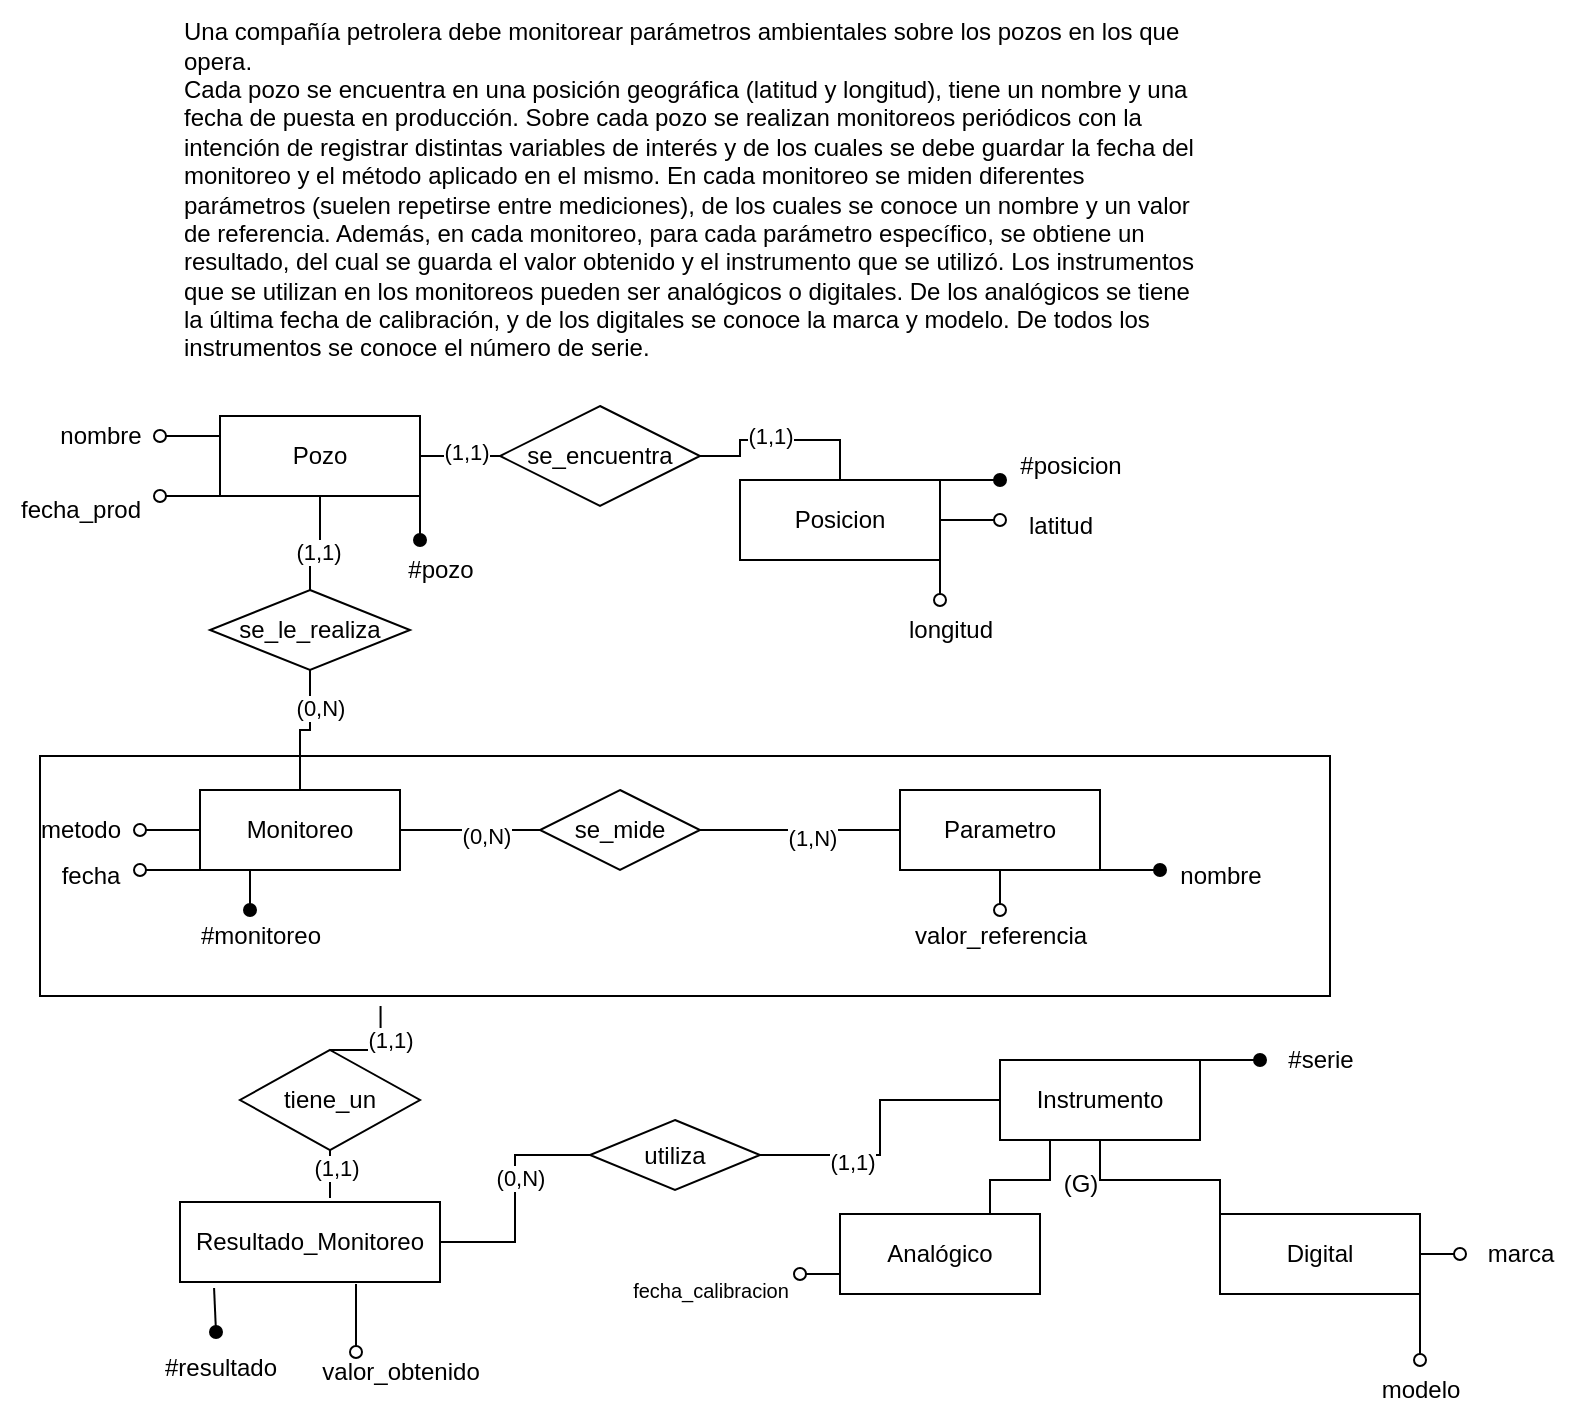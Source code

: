 <mxfile version="28.0.6">
  <diagram name="Página-1" id="BUXOyXkIwWZJoH-56iWX">
    <mxGraphModel dx="1428" dy="373" grid="1" gridSize="10" guides="1" tooltips="1" connect="1" arrows="1" fold="1" page="1" pageScale="1" pageWidth="827" pageHeight="1169" math="0" shadow="0">
      <root>
        <mxCell id="0" />
        <mxCell id="1" parent="0" />
        <mxCell id="VtfzJrvi7sDc0jlUv91x-2" value="&lt;div&gt;Una compañía petrolera debe monitorear parámetros ambientales sobre los pozos en los que&lt;/div&gt;&lt;div&gt;opera.&lt;/div&gt;&lt;div&gt;Cada pozo se encuentra en una posición geográfica (latitud y longitud), tiene un nombre y una&lt;/div&gt;&lt;div&gt;fecha de puesta en producción. Sobre cada pozo se realizan monitoreos periódicos con la&lt;/div&gt;&lt;div&gt;intención de registrar distintas variables de interés y de los cuales se debe guardar la fecha del&lt;/div&gt;&lt;div&gt;&lt;div&gt;monitoreo y el método aplicado en el mismo. En cada monitoreo se miden diferentes&lt;/div&gt;&lt;div&gt;parámetros (suelen repetirse entre mediciones), de los cuales se conoce un nombre y un valor&lt;/div&gt;&lt;div&gt;de referencia. Además, en cada monitoreo, para cada parámetro específico, se obtiene un&lt;/div&gt;&lt;div&gt;resultado, del cual se guarda el valor obtenido y el instrumento que se utilizó. Los instrumentos&lt;/div&gt;&lt;div&gt;que se utilizan en los monitoreos pueden ser analógicos o digitales. De los analógicos se tiene&lt;/div&gt;&lt;div&gt;la última fecha de calibración, y de los digitales se conoce la marca y modelo. De todos los&lt;/div&gt;&lt;div&gt;instrumentos se conoce el número de serie.&lt;/div&gt;&lt;/div&gt;" style="text;html=1;align=left;verticalAlign=middle;resizable=0;points=[];autosize=1;strokeColor=none;fillColor=none;" parent="1" vertex="1">
          <mxGeometry x="40" y="70" width="530" height="190" as="geometry" />
        </mxCell>
        <mxCell id="VtfzJrvi7sDc0jlUv91x-63" style="edgeStyle=orthogonalEdgeStyle;rounded=0;orthogonalLoop=1;jettySize=auto;html=1;exitX=0;exitY=0.25;exitDx=0;exitDy=0;endArrow=oval;endFill=0;" parent="1" source="VtfzJrvi7sDc0jlUv91x-4" edge="1">
          <mxGeometry relative="1" as="geometry">
            <mxPoint x="30" y="288" as="targetPoint" />
          </mxGeometry>
        </mxCell>
        <mxCell id="VtfzJrvi7sDc0jlUv91x-65" style="edgeStyle=orthogonalEdgeStyle;rounded=0;orthogonalLoop=1;jettySize=auto;html=1;exitX=0;exitY=1;exitDx=0;exitDy=0;endArrow=oval;endFill=0;" parent="1" source="VtfzJrvi7sDc0jlUv91x-4" edge="1">
          <mxGeometry relative="1" as="geometry">
            <mxPoint x="30" y="318" as="targetPoint" />
          </mxGeometry>
        </mxCell>
        <mxCell id="61YjiKdT_xhR2rZnBLJa-2" style="edgeStyle=orthogonalEdgeStyle;rounded=0;orthogonalLoop=1;jettySize=auto;html=1;exitX=1;exitY=1;exitDx=0;exitDy=0;endArrow=oval;endFill=1;" edge="1" parent="1" source="VtfzJrvi7sDc0jlUv91x-4">
          <mxGeometry relative="1" as="geometry">
            <mxPoint x="160" y="340" as="targetPoint" />
          </mxGeometry>
        </mxCell>
        <mxCell id="VtfzJrvi7sDc0jlUv91x-4" value="Pozo" style="whiteSpace=wrap;html=1;align=center;" parent="1" vertex="1">
          <mxGeometry x="60" y="278" width="100" height="40" as="geometry" />
        </mxCell>
        <mxCell id="VtfzJrvi7sDc0jlUv91x-6" style="edgeStyle=orthogonalEdgeStyle;rounded=0;orthogonalLoop=1;jettySize=auto;html=1;exitX=1;exitY=0;exitDx=0;exitDy=0;endArrow=oval;endFill=1;" parent="1" source="VtfzJrvi7sDc0jlUv91x-5" edge="1">
          <mxGeometry relative="1" as="geometry">
            <mxPoint x="450" y="310" as="targetPoint" />
          </mxGeometry>
        </mxCell>
        <mxCell id="VtfzJrvi7sDc0jlUv91x-9" style="edgeStyle=orthogonalEdgeStyle;rounded=0;orthogonalLoop=1;jettySize=auto;html=1;exitX=1;exitY=0.5;exitDx=0;exitDy=0;endArrow=oval;endFill=0;" parent="1" source="VtfzJrvi7sDc0jlUv91x-5" edge="1">
          <mxGeometry relative="1" as="geometry">
            <mxPoint x="450" y="330" as="targetPoint" />
          </mxGeometry>
        </mxCell>
        <mxCell id="VtfzJrvi7sDc0jlUv91x-11" style="edgeStyle=orthogonalEdgeStyle;rounded=0;orthogonalLoop=1;jettySize=auto;html=1;exitX=1;exitY=1;exitDx=0;exitDy=0;endArrow=oval;endFill=0;" parent="1" source="VtfzJrvi7sDc0jlUv91x-5" edge="1">
          <mxGeometry relative="1" as="geometry">
            <mxPoint x="420" y="370" as="targetPoint" />
          </mxGeometry>
        </mxCell>
        <mxCell id="VtfzJrvi7sDc0jlUv91x-5" value="Posicion" style="whiteSpace=wrap;html=1;align=center;" parent="1" vertex="1">
          <mxGeometry x="320" y="310" width="100" height="40" as="geometry" />
        </mxCell>
        <mxCell id="VtfzJrvi7sDc0jlUv91x-7" value="#posicion" style="text;html=1;align=center;verticalAlign=middle;resizable=0;points=[];autosize=1;strokeColor=none;fillColor=none;" parent="1" vertex="1">
          <mxGeometry x="450" y="288" width="70" height="30" as="geometry" />
        </mxCell>
        <mxCell id="VtfzJrvi7sDc0jlUv91x-10" value="latitud" style="text;html=1;align=center;verticalAlign=middle;resizable=0;points=[];autosize=1;strokeColor=none;fillColor=none;" parent="1" vertex="1">
          <mxGeometry x="450" y="318" width="60" height="30" as="geometry" />
        </mxCell>
        <mxCell id="VtfzJrvi7sDc0jlUv91x-12" value="longitud" style="text;html=1;align=center;verticalAlign=middle;resizable=0;points=[];autosize=1;strokeColor=none;fillColor=none;" parent="1" vertex="1">
          <mxGeometry x="390" y="370" width="70" height="30" as="geometry" />
        </mxCell>
        <mxCell id="VtfzJrvi7sDc0jlUv91x-50" style="edgeStyle=orthogonalEdgeStyle;rounded=0;orthogonalLoop=1;jettySize=auto;html=1;exitX=0;exitY=1;exitDx=0;exitDy=0;endArrow=oval;endFill=0;" parent="1" source="VtfzJrvi7sDc0jlUv91x-13" edge="1">
          <mxGeometry relative="1" as="geometry">
            <mxPoint x="20" y="505" as="targetPoint" />
          </mxGeometry>
        </mxCell>
        <mxCell id="VtfzJrvi7sDc0jlUv91x-51" style="edgeStyle=orthogonalEdgeStyle;rounded=0;orthogonalLoop=1;jettySize=auto;html=1;exitX=0;exitY=0.5;exitDx=0;exitDy=0;endArrow=oval;endFill=0;" parent="1" source="VtfzJrvi7sDc0jlUv91x-13" edge="1">
          <mxGeometry relative="1" as="geometry">
            <mxPoint x="20" y="485" as="targetPoint" />
          </mxGeometry>
        </mxCell>
        <mxCell id="VtfzJrvi7sDc0jlUv91x-53" style="edgeStyle=orthogonalEdgeStyle;rounded=0;orthogonalLoop=1;jettySize=auto;html=1;exitX=0.25;exitY=1;exitDx=0;exitDy=0;endArrow=oval;endFill=1;" parent="1" source="VtfzJrvi7sDc0jlUv91x-13" edge="1">
          <mxGeometry relative="1" as="geometry">
            <mxPoint x="75" y="525" as="targetPoint" />
          </mxGeometry>
        </mxCell>
        <mxCell id="VtfzJrvi7sDc0jlUv91x-13" value="Monitoreo" style="whiteSpace=wrap;html=1;align=center;" parent="1" vertex="1">
          <mxGeometry x="50" y="465" width="100" height="40" as="geometry" />
        </mxCell>
        <mxCell id="VtfzJrvi7sDc0jlUv91x-46" style="edgeStyle=orthogonalEdgeStyle;rounded=0;orthogonalLoop=1;jettySize=auto;html=1;exitX=0.5;exitY=1;exitDx=0;exitDy=0;endArrow=oval;endFill=0;" parent="1" source="VtfzJrvi7sDc0jlUv91x-14" edge="1">
          <mxGeometry relative="1" as="geometry">
            <mxPoint x="450" y="525" as="targetPoint" />
          </mxGeometry>
        </mxCell>
        <mxCell id="VtfzJrvi7sDc0jlUv91x-48" style="edgeStyle=orthogonalEdgeStyle;rounded=0;orthogonalLoop=1;jettySize=auto;html=1;exitX=1;exitY=1;exitDx=0;exitDy=0;endArrow=oval;endFill=1;" parent="1" source="VtfzJrvi7sDc0jlUv91x-14" edge="1">
          <mxGeometry relative="1" as="geometry">
            <mxPoint x="530" y="505" as="targetPoint" />
          </mxGeometry>
        </mxCell>
        <mxCell id="VtfzJrvi7sDc0jlUv91x-14" value="Parametro" style="whiteSpace=wrap;html=1;align=center;" parent="1" vertex="1">
          <mxGeometry x="400" y="465" width="100" height="40" as="geometry" />
        </mxCell>
        <mxCell id="VtfzJrvi7sDc0jlUv91x-16" style="edgeStyle=orthogonalEdgeStyle;rounded=0;orthogonalLoop=1;jettySize=auto;html=1;exitX=1;exitY=0.5;exitDx=0;exitDy=0;entryX=0;entryY=0.5;entryDx=0;entryDy=0;endArrow=none;endFill=0;" parent="1" source="VtfzJrvi7sDc0jlUv91x-15" target="VtfzJrvi7sDc0jlUv91x-14" edge="1">
          <mxGeometry relative="1" as="geometry" />
        </mxCell>
        <mxCell id="VtfzJrvi7sDc0jlUv91x-78" value="(1,N)" style="edgeLabel;html=1;align=center;verticalAlign=middle;resizable=0;points=[];" parent="VtfzJrvi7sDc0jlUv91x-16" vertex="1" connectable="0">
          <mxGeometry x="0.12" y="-4" relative="1" as="geometry">
            <mxPoint as="offset" />
          </mxGeometry>
        </mxCell>
        <mxCell id="VtfzJrvi7sDc0jlUv91x-15" value="se_mide" style="shape=rhombus;perimeter=rhombusPerimeter;whiteSpace=wrap;html=1;align=center;" parent="1" vertex="1">
          <mxGeometry x="220" y="465" width="80" height="40" as="geometry" />
        </mxCell>
        <mxCell id="VtfzJrvi7sDc0jlUv91x-20" style="edgeStyle=orthogonalEdgeStyle;rounded=0;orthogonalLoop=1;jettySize=auto;html=1;exitX=0.131;exitY=1.075;exitDx=0;exitDy=0;endArrow=oval;endFill=1;exitPerimeter=0;entryX=0.475;entryY=-0.1;entryDx=0;entryDy=0;entryPerimeter=0;" parent="1" source="VtfzJrvi7sDc0jlUv91x-18" target="VtfzJrvi7sDc0jlUv91x-21" edge="1">
          <mxGeometry relative="1" as="geometry">
            <mxPoint x="200" y="681" as="targetPoint" />
          </mxGeometry>
        </mxCell>
        <mxCell id="VtfzJrvi7sDc0jlUv91x-22" style="edgeStyle=orthogonalEdgeStyle;rounded=0;orthogonalLoop=1;jettySize=auto;html=1;exitX=0.677;exitY=1.025;exitDx=0;exitDy=0;endArrow=oval;endFill=0;exitPerimeter=0;entryX=0.28;entryY=0.167;entryDx=0;entryDy=0;entryPerimeter=0;" parent="1" source="VtfzJrvi7sDc0jlUv91x-18" target="VtfzJrvi7sDc0jlUv91x-23" edge="1">
          <mxGeometry relative="1" as="geometry">
            <mxPoint x="200" y="701" as="targetPoint" />
          </mxGeometry>
        </mxCell>
        <mxCell id="VtfzJrvi7sDc0jlUv91x-43" style="edgeStyle=orthogonalEdgeStyle;rounded=0;orthogonalLoop=1;jettySize=auto;html=1;exitX=1;exitY=0.5;exitDx=0;exitDy=0;entryX=0;entryY=0.5;entryDx=0;entryDy=0;endArrow=none;endFill=0;" parent="1" source="VtfzJrvi7sDc0jlUv91x-18" target="VtfzJrvi7sDc0jlUv91x-42" edge="1">
          <mxGeometry relative="1" as="geometry" />
        </mxCell>
        <mxCell id="VtfzJrvi7sDc0jlUv91x-81" value="(0,N)" style="edgeLabel;html=1;align=center;verticalAlign=middle;resizable=0;points=[];" parent="VtfzJrvi7sDc0jlUv91x-43" vertex="1" connectable="0">
          <mxGeometry x="0.19" y="-1" relative="1" as="geometry">
            <mxPoint x="1" y="1" as="offset" />
          </mxGeometry>
        </mxCell>
        <mxCell id="VtfzJrvi7sDc0jlUv91x-18" value="Resultado_Monitoreo" style="whiteSpace=wrap;html=1;align=center;" parent="1" vertex="1">
          <mxGeometry x="40" y="671" width="130" height="40" as="geometry" />
        </mxCell>
        <mxCell id="VtfzJrvi7sDc0jlUv91x-21" value="#resultado" style="text;html=1;align=center;verticalAlign=middle;resizable=0;points=[];autosize=1;strokeColor=none;fillColor=none;" parent="1" vertex="1">
          <mxGeometry x="20" y="739" width="80" height="30" as="geometry" />
        </mxCell>
        <mxCell id="VtfzJrvi7sDc0jlUv91x-23" value="valor_obtenido" style="text;html=1;align=center;verticalAlign=middle;resizable=0;points=[];autosize=1;strokeColor=none;fillColor=none;" parent="1" vertex="1">
          <mxGeometry x="100" y="741" width="100" height="30" as="geometry" />
        </mxCell>
        <mxCell id="VtfzJrvi7sDc0jlUv91x-27" style="edgeStyle=orthogonalEdgeStyle;rounded=0;orthogonalLoop=1;jettySize=auto;html=1;exitX=1;exitY=0;exitDx=0;exitDy=0;endArrow=oval;endFill=1;" parent="1" source="VtfzJrvi7sDc0jlUv91x-26" edge="1">
          <mxGeometry relative="1" as="geometry">
            <mxPoint x="580" y="600" as="targetPoint" />
          </mxGeometry>
        </mxCell>
        <mxCell id="VtfzJrvi7sDc0jlUv91x-32" style="edgeStyle=orthogonalEdgeStyle;rounded=0;orthogonalLoop=1;jettySize=auto;html=1;exitX=0.5;exitY=1;exitDx=0;exitDy=0;entryX=0;entryY=0;entryDx=0;entryDy=0;endArrow=none;endFill=0;" parent="1" source="VtfzJrvi7sDc0jlUv91x-26" target="VtfzJrvi7sDc0jlUv91x-30" edge="1">
          <mxGeometry relative="1" as="geometry" />
        </mxCell>
        <mxCell id="VtfzJrvi7sDc0jlUv91x-33" style="edgeStyle=orthogonalEdgeStyle;rounded=0;orthogonalLoop=1;jettySize=auto;html=1;exitX=0.25;exitY=1;exitDx=0;exitDy=0;entryX=0.75;entryY=0;entryDx=0;entryDy=0;endArrow=none;endFill=0;" parent="1" source="VtfzJrvi7sDc0jlUv91x-26" target="VtfzJrvi7sDc0jlUv91x-31" edge="1">
          <mxGeometry relative="1" as="geometry" />
        </mxCell>
        <mxCell id="VtfzJrvi7sDc0jlUv91x-26" value="Instrumento" style="whiteSpace=wrap;html=1;align=center;" parent="1" vertex="1">
          <mxGeometry x="450" y="600" width="100" height="40" as="geometry" />
        </mxCell>
        <mxCell id="VtfzJrvi7sDc0jlUv91x-28" value="#serie" style="text;html=1;align=center;verticalAlign=middle;resizable=0;points=[];autosize=1;strokeColor=none;fillColor=none;" parent="1" vertex="1">
          <mxGeometry x="580" y="585" width="60" height="30" as="geometry" />
        </mxCell>
        <mxCell id="VtfzJrvi7sDc0jlUv91x-37" style="edgeStyle=orthogonalEdgeStyle;rounded=0;orthogonalLoop=1;jettySize=auto;html=1;exitX=1;exitY=0.5;exitDx=0;exitDy=0;endArrow=oval;endFill=0;" parent="1" source="VtfzJrvi7sDc0jlUv91x-30" edge="1">
          <mxGeometry relative="1" as="geometry">
            <mxPoint x="680" y="697" as="targetPoint" />
          </mxGeometry>
        </mxCell>
        <mxCell id="VtfzJrvi7sDc0jlUv91x-40" style="edgeStyle=orthogonalEdgeStyle;rounded=0;orthogonalLoop=1;jettySize=auto;html=1;exitX=1;exitY=1;exitDx=0;exitDy=0;endArrow=oval;endFill=0;" parent="1" source="VtfzJrvi7sDc0jlUv91x-30" edge="1">
          <mxGeometry relative="1" as="geometry">
            <mxPoint x="660" y="750" as="targetPoint" />
          </mxGeometry>
        </mxCell>
        <mxCell id="VtfzJrvi7sDc0jlUv91x-30" value="Digital" style="whiteSpace=wrap;html=1;align=center;" parent="1" vertex="1">
          <mxGeometry x="560" y="677" width="100" height="40" as="geometry" />
        </mxCell>
        <mxCell id="VtfzJrvi7sDc0jlUv91x-35" style="edgeStyle=orthogonalEdgeStyle;rounded=0;orthogonalLoop=1;jettySize=auto;html=1;exitX=0;exitY=0.75;exitDx=0;exitDy=0;endArrow=oval;endFill=0;" parent="1" source="VtfzJrvi7sDc0jlUv91x-31" edge="1">
          <mxGeometry relative="1" as="geometry">
            <mxPoint x="350" y="707" as="targetPoint" />
          </mxGeometry>
        </mxCell>
        <mxCell id="VtfzJrvi7sDc0jlUv91x-31" value="Analógico" style="whiteSpace=wrap;html=1;align=center;" parent="1" vertex="1">
          <mxGeometry x="370" y="677" width="100" height="40" as="geometry" />
        </mxCell>
        <mxCell id="VtfzJrvi7sDc0jlUv91x-34" value="(G)" style="text;html=1;align=center;verticalAlign=middle;resizable=0;points=[];autosize=1;strokeColor=none;fillColor=none;" parent="1" vertex="1">
          <mxGeometry x="470" y="647" width="40" height="30" as="geometry" />
        </mxCell>
        <mxCell id="VtfzJrvi7sDc0jlUv91x-36" value="fecha_calibracion" style="text;html=1;align=center;verticalAlign=middle;resizable=0;points=[];autosize=1;strokeColor=none;fillColor=none;fontSize=10;" parent="1" vertex="1">
          <mxGeometry x="255" y="700" width="100" height="30" as="geometry" />
        </mxCell>
        <mxCell id="VtfzJrvi7sDc0jlUv91x-39" value="marca" style="text;html=1;align=center;verticalAlign=middle;resizable=0;points=[];autosize=1;strokeColor=none;fillColor=none;" parent="1" vertex="1">
          <mxGeometry x="680" y="682" width="60" height="30" as="geometry" />
        </mxCell>
        <mxCell id="VtfzJrvi7sDc0jlUv91x-41" value="modelo" style="text;html=1;align=center;verticalAlign=middle;resizable=0;points=[];autosize=1;strokeColor=none;fillColor=none;" parent="1" vertex="1">
          <mxGeometry x="630" y="750" width="60" height="30" as="geometry" />
        </mxCell>
        <mxCell id="VtfzJrvi7sDc0jlUv91x-44" style="edgeStyle=orthogonalEdgeStyle;rounded=0;orthogonalLoop=1;jettySize=auto;html=1;exitX=1;exitY=0.5;exitDx=0;exitDy=0;entryX=0;entryY=0.5;entryDx=0;entryDy=0;endArrow=none;endFill=0;" parent="1" source="VtfzJrvi7sDc0jlUv91x-42" target="VtfzJrvi7sDc0jlUv91x-26" edge="1">
          <mxGeometry relative="1" as="geometry" />
        </mxCell>
        <mxCell id="VtfzJrvi7sDc0jlUv91x-82" value="(1,1)" style="edgeLabel;html=1;align=center;verticalAlign=middle;resizable=0;points=[];" parent="VtfzJrvi7sDc0jlUv91x-44" vertex="1" connectable="0">
          <mxGeometry x="-0.376" y="-2" relative="1" as="geometry">
            <mxPoint y="1" as="offset" />
          </mxGeometry>
        </mxCell>
        <mxCell id="VtfzJrvi7sDc0jlUv91x-42" value="utiliza" style="shape=rhombus;perimeter=rhombusPerimeter;whiteSpace=wrap;html=1;align=center;" parent="1" vertex="1">
          <mxGeometry x="245" y="630" width="85" height="35" as="geometry" />
        </mxCell>
        <mxCell id="VtfzJrvi7sDc0jlUv91x-47" value="valor_referencia" style="text;html=1;align=center;verticalAlign=middle;resizable=0;points=[];autosize=1;strokeColor=none;fillColor=none;" parent="1" vertex="1">
          <mxGeometry x="395" y="523" width="110" height="30" as="geometry" />
        </mxCell>
        <mxCell id="VtfzJrvi7sDc0jlUv91x-49" value="nombre" style="text;html=1;align=center;verticalAlign=middle;resizable=0;points=[];autosize=1;strokeColor=none;fillColor=none;" parent="1" vertex="1">
          <mxGeometry x="530" y="493" width="60" height="30" as="geometry" />
        </mxCell>
        <mxCell id="VtfzJrvi7sDc0jlUv91x-54" value="#monitoreo" style="text;html=1;align=center;verticalAlign=middle;resizable=0;points=[];autosize=1;strokeColor=none;fillColor=none;" parent="1" vertex="1">
          <mxGeometry x="40" y="523" width="80" height="30" as="geometry" />
        </mxCell>
        <mxCell id="VtfzJrvi7sDc0jlUv91x-55" value="fecha" style="text;html=1;align=center;verticalAlign=middle;resizable=0;points=[];autosize=1;strokeColor=none;fillColor=none;" parent="1" vertex="1">
          <mxGeometry x="-30" y="493" width="50" height="30" as="geometry" />
        </mxCell>
        <mxCell id="VtfzJrvi7sDc0jlUv91x-56" value="metodo" style="text;html=1;align=center;verticalAlign=middle;resizable=0;points=[];autosize=1;strokeColor=none;fillColor=none;" parent="1" vertex="1">
          <mxGeometry x="-40" y="470" width="60" height="30" as="geometry" />
        </mxCell>
        <mxCell id="VtfzJrvi7sDc0jlUv91x-59" style="edgeStyle=orthogonalEdgeStyle;rounded=0;orthogonalLoop=1;jettySize=auto;html=1;entryX=0.5;entryY=1;entryDx=0;entryDy=0;endArrow=none;endFill=0;" parent="1" source="VtfzJrvi7sDc0jlUv91x-57" target="VtfzJrvi7sDc0jlUv91x-4" edge="1">
          <mxGeometry relative="1" as="geometry" />
        </mxCell>
        <mxCell id="VtfzJrvi7sDc0jlUv91x-75" value="(1,1)" style="edgeLabel;html=1;align=center;verticalAlign=middle;resizable=0;points=[];" parent="VtfzJrvi7sDc0jlUv91x-59" vertex="1" connectable="0">
          <mxGeometry x="0.058" y="-3" relative="1" as="geometry">
            <mxPoint y="1" as="offset" />
          </mxGeometry>
        </mxCell>
        <mxCell id="VtfzJrvi7sDc0jlUv91x-57" value="se_le_realiza" style="shape=rhombus;perimeter=rhombusPerimeter;whiteSpace=wrap;html=1;align=center;" parent="1" vertex="1">
          <mxGeometry x="55" y="365" width="100" height="40" as="geometry" />
        </mxCell>
        <mxCell id="VtfzJrvi7sDc0jlUv91x-61" style="edgeStyle=orthogonalEdgeStyle;rounded=0;orthogonalLoop=1;jettySize=auto;html=1;exitX=1;exitY=0.5;exitDx=0;exitDy=0;entryX=0.5;entryY=0;entryDx=0;entryDy=0;endArrow=none;endFill=0;" parent="1" source="VtfzJrvi7sDc0jlUv91x-60" target="VtfzJrvi7sDc0jlUv91x-5" edge="1">
          <mxGeometry relative="1" as="geometry" />
        </mxCell>
        <mxCell id="VtfzJrvi7sDc0jlUv91x-74" value="(1,1)" style="edgeLabel;html=1;align=center;verticalAlign=middle;resizable=0;points=[];" parent="VtfzJrvi7sDc0jlUv91x-61" vertex="1" connectable="0">
          <mxGeometry x="-0.122" y="2" relative="1" as="geometry">
            <mxPoint as="offset" />
          </mxGeometry>
        </mxCell>
        <mxCell id="VtfzJrvi7sDc0jlUv91x-62" style="edgeStyle=orthogonalEdgeStyle;rounded=0;orthogonalLoop=1;jettySize=auto;html=1;exitX=0;exitY=0.5;exitDx=0;exitDy=0;entryX=1;entryY=0.5;entryDx=0;entryDy=0;endArrow=none;endFill=0;" parent="1" source="VtfzJrvi7sDc0jlUv91x-60" target="VtfzJrvi7sDc0jlUv91x-4" edge="1">
          <mxGeometry relative="1" as="geometry" />
        </mxCell>
        <mxCell id="VtfzJrvi7sDc0jlUv91x-73" value="(1,1)" style="edgeLabel;html=1;align=center;verticalAlign=middle;resizable=0;points=[];" parent="VtfzJrvi7sDc0jlUv91x-62" vertex="1" connectable="0">
          <mxGeometry x="-0.15" y="-2" relative="1" as="geometry">
            <mxPoint as="offset" />
          </mxGeometry>
        </mxCell>
        <mxCell id="VtfzJrvi7sDc0jlUv91x-60" value="se_encuentra" style="shape=rhombus;perimeter=rhombusPerimeter;whiteSpace=wrap;html=1;align=center;" parent="1" vertex="1">
          <mxGeometry x="200" y="273" width="100" height="50" as="geometry" />
        </mxCell>
        <mxCell id="VtfzJrvi7sDc0jlUv91x-64" value="nombre" style="text;html=1;align=center;verticalAlign=middle;resizable=0;points=[];autosize=1;strokeColor=none;fillColor=none;" parent="1" vertex="1">
          <mxGeometry x="-30" y="273" width="60" height="30" as="geometry" />
        </mxCell>
        <mxCell id="VtfzJrvi7sDc0jlUv91x-66" value="fecha_prod" style="text;html=1;align=center;verticalAlign=middle;resizable=0;points=[];autosize=1;strokeColor=none;fillColor=none;rotation=0;" parent="1" vertex="1">
          <mxGeometry x="-50" y="310" width="80" height="30" as="geometry" />
        </mxCell>
        <mxCell id="VtfzJrvi7sDc0jlUv91x-68" value="" style="edgeStyle=orthogonalEdgeStyle;rounded=0;orthogonalLoop=1;jettySize=auto;html=1;exitX=0;exitY=0.5;exitDx=0;exitDy=0;endArrow=none;endFill=0;" parent="1" source="VtfzJrvi7sDc0jlUv91x-15" target="VtfzJrvi7sDc0jlUv91x-13" edge="1">
          <mxGeometry relative="1" as="geometry">
            <mxPoint x="220" y="485" as="sourcePoint" />
            <mxPoint x="260" y="400" as="targetPoint" />
          </mxGeometry>
        </mxCell>
        <mxCell id="VtfzJrvi7sDc0jlUv91x-77" value="(0,N)" style="edgeLabel;html=1;align=center;verticalAlign=middle;resizable=0;points=[];" parent="VtfzJrvi7sDc0jlUv91x-68" vertex="1" connectable="0">
          <mxGeometry x="-0.229" y="3" relative="1" as="geometry">
            <mxPoint as="offset" />
          </mxGeometry>
        </mxCell>
        <mxCell id="VtfzJrvi7sDc0jlUv91x-70" value="tiene_un" style="shape=rhombus;perimeter=rhombusPerimeter;whiteSpace=wrap;html=1;align=center;" parent="1" vertex="1">
          <mxGeometry x="70" y="595" width="90" height="50" as="geometry" />
        </mxCell>
        <mxCell id="VtfzJrvi7sDc0jlUv91x-71" style="edgeStyle=orthogonalEdgeStyle;rounded=0;orthogonalLoop=1;jettySize=auto;html=1;exitX=0.5;exitY=1;exitDx=0;exitDy=0;entryX=0.577;entryY=-0.05;entryDx=0;entryDy=0;entryPerimeter=0;endArrow=none;endFill=0;" parent="1" source="VtfzJrvi7sDc0jlUv91x-70" target="VtfzJrvi7sDc0jlUv91x-18" edge="1">
          <mxGeometry relative="1" as="geometry">
            <mxPoint x="115" y="659" as="sourcePoint" />
          </mxGeometry>
        </mxCell>
        <mxCell id="VtfzJrvi7sDc0jlUv91x-80" value="(1,1)" style="edgeLabel;html=1;align=center;verticalAlign=middle;resizable=0;points=[];" parent="VtfzJrvi7sDc0jlUv91x-71" vertex="1" connectable="0">
          <mxGeometry x="-0.25" y="3" relative="1" as="geometry">
            <mxPoint as="offset" />
          </mxGeometry>
        </mxCell>
        <mxCell id="VtfzJrvi7sDc0jlUv91x-72" style="edgeStyle=orthogonalEdgeStyle;rounded=0;orthogonalLoop=1;jettySize=auto;html=1;exitX=0.5;exitY=0;exitDx=0;exitDy=0;entryX=0.264;entryY=1.042;entryDx=0;entryDy=0;entryPerimeter=0;endArrow=none;endFill=0;" parent="1" source="VtfzJrvi7sDc0jlUv91x-70" target="VtfzJrvi7sDc0jlUv91x-67" edge="1">
          <mxGeometry relative="1" as="geometry" />
        </mxCell>
        <mxCell id="VtfzJrvi7sDc0jlUv91x-79" value="(1,1)" style="edgeLabel;html=1;align=center;verticalAlign=middle;resizable=0;points=[];" parent="VtfzJrvi7sDc0jlUv91x-72" vertex="1" connectable="0">
          <mxGeometry x="0.292" y="-4" relative="1" as="geometry">
            <mxPoint as="offset" />
          </mxGeometry>
        </mxCell>
        <mxCell id="VtfzJrvi7sDc0jlUv91x-83" value="" style="edgeStyle=orthogonalEdgeStyle;rounded=0;orthogonalLoop=1;jettySize=auto;html=1;exitX=0.5;exitY=1;exitDx=0;exitDy=0;endArrow=none;endFill=0;" parent="1" source="VtfzJrvi7sDc0jlUv91x-57" target="VtfzJrvi7sDc0jlUv91x-13" edge="1">
          <mxGeometry relative="1" as="geometry">
            <mxPoint x="105" y="405" as="sourcePoint" />
            <mxPoint x="109" y="463" as="targetPoint" />
          </mxGeometry>
        </mxCell>
        <mxCell id="VtfzJrvi7sDc0jlUv91x-86" value="(0,N)" style="edgeLabel;html=1;align=center;verticalAlign=middle;resizable=0;points=[];" parent="VtfzJrvi7sDc0jlUv91x-83" vertex="1" connectable="0">
          <mxGeometry x="-0.415" y="5" relative="1" as="geometry">
            <mxPoint as="offset" />
          </mxGeometry>
        </mxCell>
        <mxCell id="VtfzJrvi7sDc0jlUv91x-67" value="" style="whiteSpace=wrap;html=1;align=center;fillColor=none;" parent="1" vertex="1">
          <mxGeometry x="-30" y="448" width="645" height="120" as="geometry" />
        </mxCell>
        <mxCell id="61YjiKdT_xhR2rZnBLJa-3" value="#pozo" style="text;html=1;align=center;verticalAlign=middle;resizable=0;points=[];autosize=1;strokeColor=none;fillColor=none;" vertex="1" parent="1">
          <mxGeometry x="140" y="340" width="60" height="30" as="geometry" />
        </mxCell>
      </root>
    </mxGraphModel>
  </diagram>
</mxfile>
